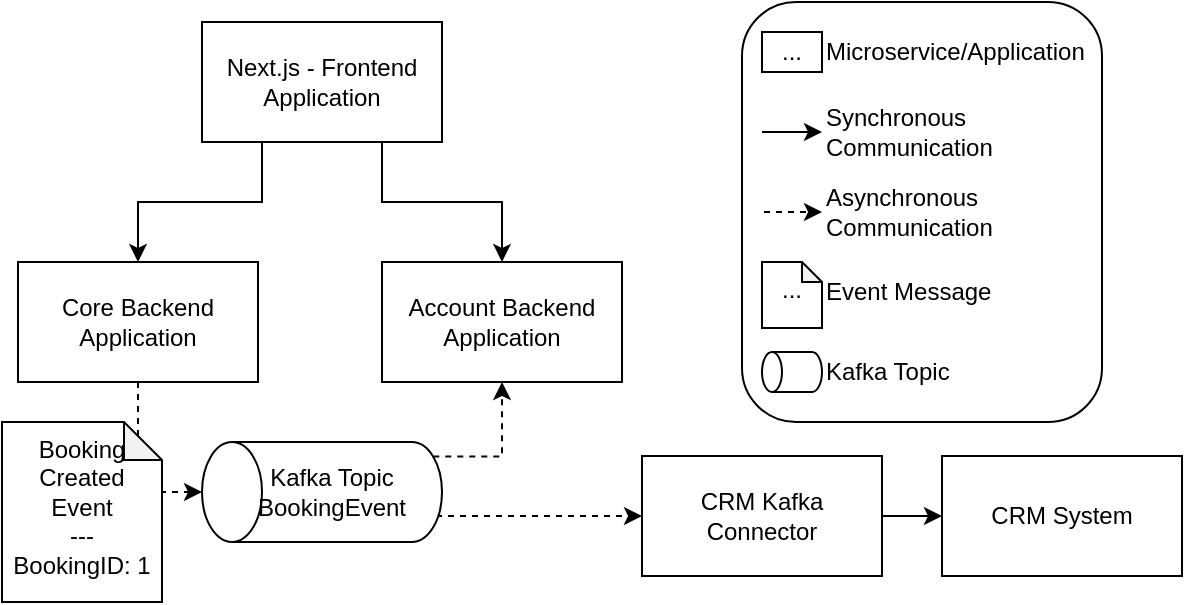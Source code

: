 <mxfile version="18.0.1" type="device"><diagram id="7bVSKB8No6_PkpfFsuh8" name="Seite-1"><mxGraphModel dx="946" dy="606" grid="1" gridSize="10" guides="1" tooltips="1" connect="1" arrows="1" fold="1" page="1" pageScale="1" pageWidth="827" pageHeight="1169" math="0" shadow="0"><root><mxCell id="0"/><mxCell id="1" parent="0"/><mxCell id="94RAvVw5NjpuuUlEYj5r-12" style="edgeStyle=orthogonalEdgeStyle;rounded=0;orthogonalLoop=1;jettySize=auto;html=1;exitX=0.25;exitY=1;exitDx=0;exitDy=0;entryX=0.5;entryY=0;entryDx=0;entryDy=0;" parent="1" source="94RAvVw5NjpuuUlEYj5r-1" target="94RAvVw5NjpuuUlEYj5r-2" edge="1"><mxGeometry relative="1" as="geometry"/></mxCell><mxCell id="94RAvVw5NjpuuUlEYj5r-13" style="edgeStyle=orthogonalEdgeStyle;rounded=0;orthogonalLoop=1;jettySize=auto;html=1;exitX=0.75;exitY=1;exitDx=0;exitDy=0;entryX=0.5;entryY=0;entryDx=0;entryDy=0;" parent="1" source="94RAvVw5NjpuuUlEYj5r-1" target="94RAvVw5NjpuuUlEYj5r-3" edge="1"><mxGeometry relative="1" as="geometry"/></mxCell><mxCell id="94RAvVw5NjpuuUlEYj5r-1" value="Next.js - Frontend Application" style="rounded=0;whiteSpace=wrap;html=1;" parent="1" vertex="1"><mxGeometry x="240" y="120" width="120" height="60" as="geometry"/></mxCell><mxCell id="94RAvVw5NjpuuUlEYj5r-7" style="edgeStyle=orthogonalEdgeStyle;rounded=0;orthogonalLoop=1;jettySize=auto;html=1;exitX=0.5;exitY=1;exitDx=0;exitDy=0;entryX=0.5;entryY=0;entryDx=0;entryDy=0;entryPerimeter=0;dashed=1;" parent="1" source="94RAvVw5NjpuuUlEYj5r-2" target="94RAvVw5NjpuuUlEYj5r-5" edge="1"><mxGeometry relative="1" as="geometry"/></mxCell><mxCell id="94RAvVw5NjpuuUlEYj5r-2" value="Core Backend Application" style="rounded=0;whiteSpace=wrap;html=1;" parent="1" vertex="1"><mxGeometry x="148" y="240" width="120" height="60" as="geometry"/></mxCell><mxCell id="94RAvVw5NjpuuUlEYj5r-3" value="Account Backend Application" style="rounded=0;whiteSpace=wrap;html=1;" parent="1" vertex="1"><mxGeometry x="330" y="240" width="120" height="60" as="geometry"/></mxCell><mxCell id="94RAvVw5NjpuuUlEYj5r-15" style="edgeStyle=orthogonalEdgeStyle;rounded=0;orthogonalLoop=1;jettySize=auto;html=1;exitX=1;exitY=0.5;exitDx=0;exitDy=0;entryX=0;entryY=0.5;entryDx=0;entryDy=0;" parent="1" source="94RAvVw5NjpuuUlEYj5r-4" target="94RAvVw5NjpuuUlEYj5r-14" edge="1"><mxGeometry relative="1" as="geometry"/></mxCell><mxCell id="94RAvVw5NjpuuUlEYj5r-4" value="CRM Kafka Connector" style="rounded=0;whiteSpace=wrap;html=1;" parent="1" vertex="1"><mxGeometry x="460" y="337" width="120" height="60" as="geometry"/></mxCell><mxCell id="94RAvVw5NjpuuUlEYj5r-9" style="edgeStyle=orthogonalEdgeStyle;rounded=0;orthogonalLoop=1;jettySize=auto;html=1;exitX=0.26;exitY=0.975;exitDx=0;exitDy=0;exitPerimeter=0;dashed=1;" parent="1" source="94RAvVw5NjpuuUlEYj5r-5" target="94RAvVw5NjpuuUlEYj5r-4" edge="1"><mxGeometry relative="1" as="geometry"/></mxCell><mxCell id="94RAvVw5NjpuuUlEYj5r-10" style="edgeStyle=orthogonalEdgeStyle;rounded=0;orthogonalLoop=1;jettySize=auto;html=1;exitX=0.855;exitY=1;exitDx=0;exitDy=-4.35;exitPerimeter=0;entryX=0.5;entryY=1;entryDx=0;entryDy=0;dashed=1;" parent="1" source="94RAvVw5NjpuuUlEYj5r-5" target="94RAvVw5NjpuuUlEYj5r-3" edge="1"><mxGeometry relative="1" as="geometry"><Array as="points"><mxPoint x="390" y="337"/></Array></mxGeometry></mxCell><mxCell id="94RAvVw5NjpuuUlEYj5r-5" value="" style="shape=cylinder3;whiteSpace=wrap;html=1;boundedLbl=1;backgroundOutline=1;size=15;rotation=-90;" parent="1" vertex="1"><mxGeometry x="275" y="295" width="50" height="120" as="geometry"/></mxCell><mxCell id="94RAvVw5NjpuuUlEYj5r-6" value="Kafka Topic BookingEvent" style="text;html=1;strokeColor=none;fillColor=none;align=center;verticalAlign=middle;whiteSpace=wrap;rounded=0;" parent="1" vertex="1"><mxGeometry x="275" y="340" width="60" height="30" as="geometry"/></mxCell><mxCell id="94RAvVw5NjpuuUlEYj5r-11" value="Booking&lt;br&gt;Created&lt;br&gt;Event&lt;br&gt;---&lt;br&gt;BookingID: 1" style="shape=note;whiteSpace=wrap;html=1;backgroundOutline=1;darkOpacity=0.05;size=19;verticalAlign=top;" parent="1" vertex="1"><mxGeometry x="140" y="320" width="80" height="90" as="geometry"/></mxCell><mxCell id="94RAvVw5NjpuuUlEYj5r-14" value="CRM System" style="rounded=0;whiteSpace=wrap;html=1;" parent="1" vertex="1"><mxGeometry x="610" y="337" width="120" height="60" as="geometry"/></mxCell><mxCell id="94RAvVw5NjpuuUlEYj5r-16" value="" style="rounded=1;whiteSpace=wrap;html=1;" parent="1" vertex="1"><mxGeometry x="510" y="110" width="180" height="210" as="geometry"/></mxCell><mxCell id="94RAvVw5NjpuuUlEYj5r-18" style="edgeStyle=orthogonalEdgeStyle;rounded=0;orthogonalLoop=1;jettySize=auto;html=1;entryX=0;entryY=0.5;entryDx=0;entryDy=0;" parent="1" target="94RAvVw5NjpuuUlEYj5r-21" edge="1"><mxGeometry relative="1" as="geometry"><mxPoint x="520" y="175" as="sourcePoint"/><mxPoint x="550" y="173" as="targetPoint"/></mxGeometry></mxCell><mxCell id="94RAvVw5NjpuuUlEYj5r-19" style="edgeStyle=orthogonalEdgeStyle;rounded=0;orthogonalLoop=1;jettySize=auto;html=1;entryX=0;entryY=0.5;entryDx=0;entryDy=0;dashed=1;" parent="1" target="94RAvVw5NjpuuUlEYj5r-22" edge="1"><mxGeometry relative="1" as="geometry"><mxPoint x="521" y="215" as="sourcePoint"/><mxPoint x="551" y="211" as="targetPoint"/></mxGeometry></mxCell><mxCell id="94RAvVw5NjpuuUlEYj5r-21" value="Synchronous Communication" style="text;html=1;strokeColor=none;fillColor=none;align=left;verticalAlign=middle;whiteSpace=wrap;rounded=0;" parent="1" vertex="1"><mxGeometry x="550" y="160" width="140" height="30" as="geometry"/></mxCell><mxCell id="94RAvVw5NjpuuUlEYj5r-22" value="Asynchronous Communication" style="text;html=1;strokeColor=none;fillColor=none;align=left;verticalAlign=middle;whiteSpace=wrap;rounded=0;" parent="1" vertex="1"><mxGeometry x="550" y="200" width="140" height="30" as="geometry"/></mxCell><mxCell id="94RAvVw5NjpuuUlEYj5r-23" value="..." style="shape=note;whiteSpace=wrap;html=1;backgroundOutline=1;darkOpacity=0.05;size=10;verticalAlign=top;" parent="1" vertex="1"><mxGeometry x="520" y="240" width="30" height="33" as="geometry"/></mxCell><mxCell id="94RAvVw5NjpuuUlEYj5r-24" value="Event Message" style="text;html=1;strokeColor=none;fillColor=none;align=left;verticalAlign=middle;whiteSpace=wrap;rounded=0;" parent="1" vertex="1"><mxGeometry x="550" y="240" width="140" height="30" as="geometry"/></mxCell><mxCell id="94RAvVw5NjpuuUlEYj5r-25" value="" style="shape=cylinder3;whiteSpace=wrap;html=1;boundedLbl=1;backgroundOutline=1;size=5;rotation=-90;" parent="1" vertex="1"><mxGeometry x="525" y="280" width="20" height="30" as="geometry"/></mxCell><mxCell id="94RAvVw5NjpuuUlEYj5r-26" value="Kafka Topic" style="text;html=1;strokeColor=none;fillColor=none;align=left;verticalAlign=middle;whiteSpace=wrap;rounded=0;" parent="1" vertex="1"><mxGeometry x="550" y="280" width="140" height="30" as="geometry"/></mxCell><mxCell id="94RAvVw5NjpuuUlEYj5r-28" value="..." style="rounded=0;whiteSpace=wrap;html=1;" parent="1" vertex="1"><mxGeometry x="520" y="125" width="30" height="20" as="geometry"/></mxCell><mxCell id="94RAvVw5NjpuuUlEYj5r-29" value="Microservice/Application" style="text;html=1;strokeColor=none;fillColor=none;align=left;verticalAlign=middle;whiteSpace=wrap;rounded=0;" parent="1" vertex="1"><mxGeometry x="550" y="120" width="140" height="30" as="geometry"/></mxCell></root></mxGraphModel></diagram></mxfile>